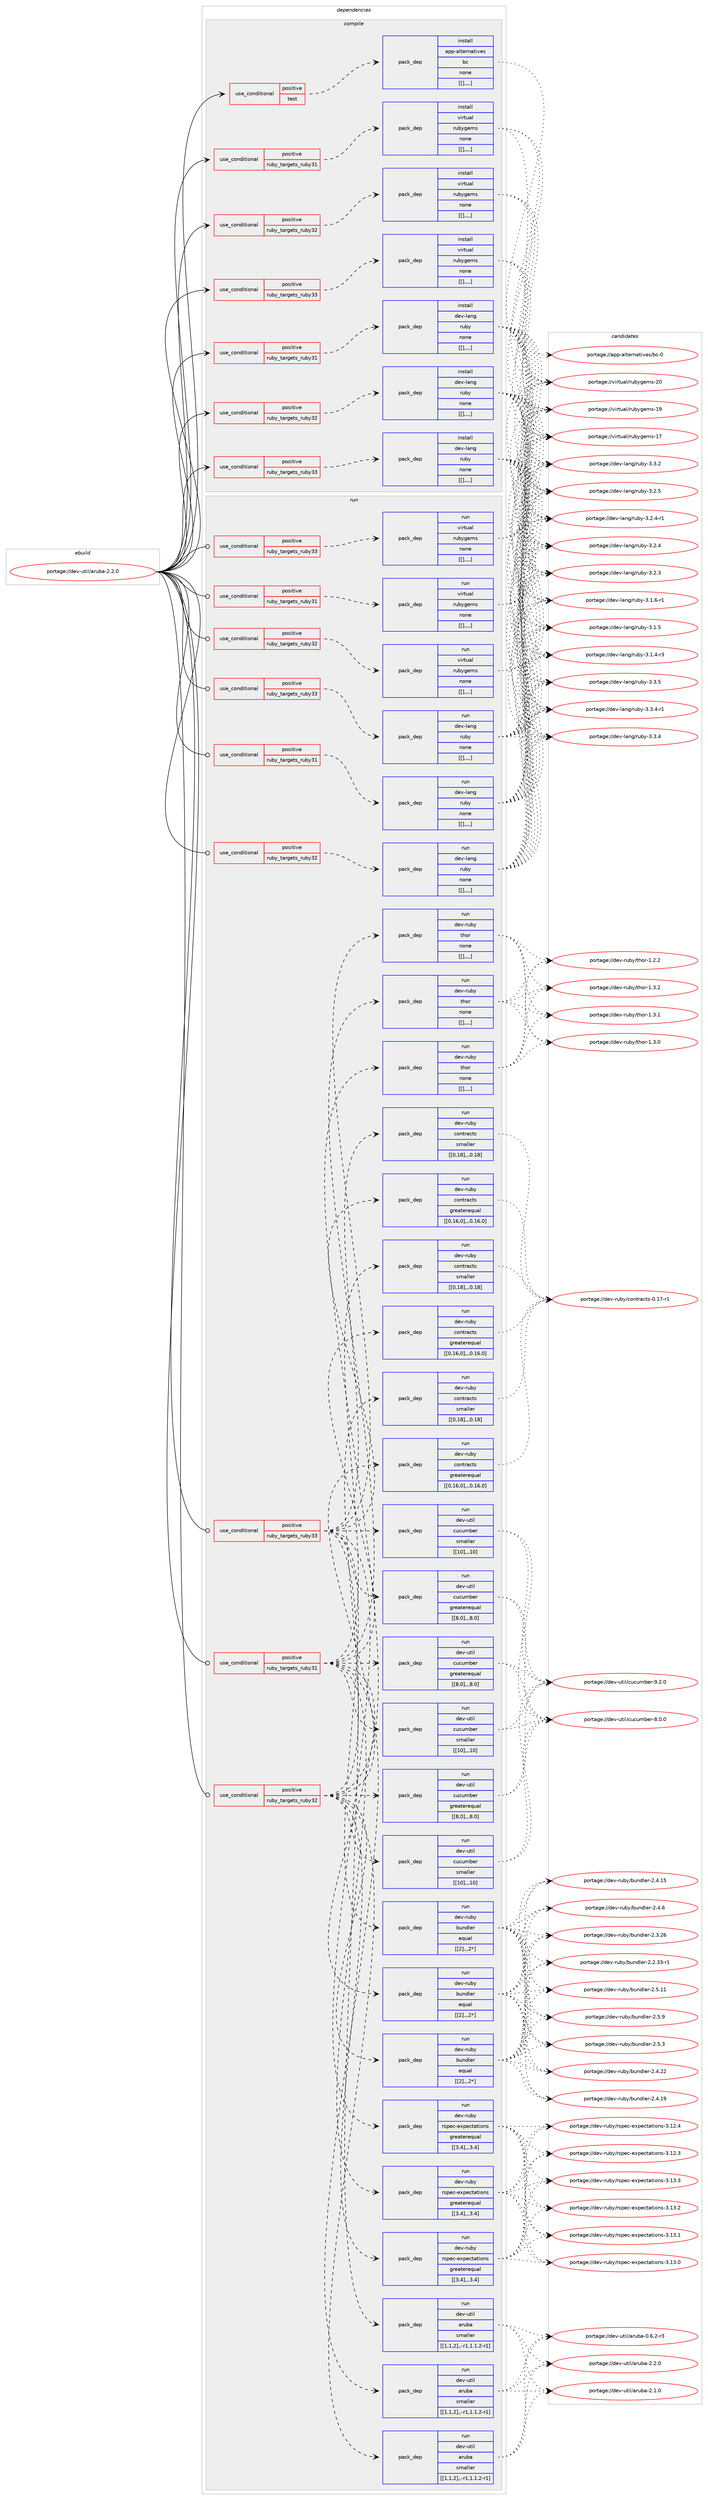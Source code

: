 digraph prolog {

# *************
# Graph options
# *************

newrank=true;
concentrate=true;
compound=true;
graph [rankdir=LR,fontname=Helvetica,fontsize=10,ranksep=1.5];#, ranksep=2.5, nodesep=0.2];
edge  [arrowhead=vee];
node  [fontname=Helvetica,fontsize=10];

# **********
# The ebuild
# **********

subgraph cluster_leftcol {
color=gray;
label=<<i>ebuild</i>>;
id [label="portage://dev-util/aruba-2.2.0", color=red, width=4, href="../dev-util/aruba-2.2.0.svg"];
}

# ****************
# The dependencies
# ****************

subgraph cluster_midcol {
color=gray;
label=<<i>dependencies</i>>;
subgraph cluster_compile {
fillcolor="#eeeeee";
style=filled;
label=<<i>compile</i>>;
subgraph cond60931 {
dependency214141 [label=<<TABLE BORDER="0" CELLBORDER="1" CELLSPACING="0" CELLPADDING="4"><TR><TD ROWSPAN="3" CELLPADDING="10">use_conditional</TD></TR><TR><TD>positive</TD></TR><TR><TD>ruby_targets_ruby31</TD></TR></TABLE>>, shape=none, color=red];
subgraph pack151823 {
dependency214142 [label=<<TABLE BORDER="0" CELLBORDER="1" CELLSPACING="0" CELLPADDING="4" WIDTH="220"><TR><TD ROWSPAN="6" CELLPADDING="30">pack_dep</TD></TR><TR><TD WIDTH="110">install</TD></TR><TR><TD>dev-lang</TD></TR><TR><TD>ruby</TD></TR><TR><TD>none</TD></TR><TR><TD>[[],,,,]</TD></TR></TABLE>>, shape=none, color=blue];
}
dependency214141:e -> dependency214142:w [weight=20,style="dashed",arrowhead="vee"];
}
id:e -> dependency214141:w [weight=20,style="solid",arrowhead="vee"];
subgraph cond60932 {
dependency214143 [label=<<TABLE BORDER="0" CELLBORDER="1" CELLSPACING="0" CELLPADDING="4"><TR><TD ROWSPAN="3" CELLPADDING="10">use_conditional</TD></TR><TR><TD>positive</TD></TR><TR><TD>ruby_targets_ruby31</TD></TR></TABLE>>, shape=none, color=red];
subgraph pack151824 {
dependency214144 [label=<<TABLE BORDER="0" CELLBORDER="1" CELLSPACING="0" CELLPADDING="4" WIDTH="220"><TR><TD ROWSPAN="6" CELLPADDING="30">pack_dep</TD></TR><TR><TD WIDTH="110">install</TD></TR><TR><TD>virtual</TD></TR><TR><TD>rubygems</TD></TR><TR><TD>none</TD></TR><TR><TD>[[],,,,]</TD></TR></TABLE>>, shape=none, color=blue];
}
dependency214143:e -> dependency214144:w [weight=20,style="dashed",arrowhead="vee"];
}
id:e -> dependency214143:w [weight=20,style="solid",arrowhead="vee"];
subgraph cond60933 {
dependency214145 [label=<<TABLE BORDER="0" CELLBORDER="1" CELLSPACING="0" CELLPADDING="4"><TR><TD ROWSPAN="3" CELLPADDING="10">use_conditional</TD></TR><TR><TD>positive</TD></TR><TR><TD>ruby_targets_ruby32</TD></TR></TABLE>>, shape=none, color=red];
subgraph pack151825 {
dependency214146 [label=<<TABLE BORDER="0" CELLBORDER="1" CELLSPACING="0" CELLPADDING="4" WIDTH="220"><TR><TD ROWSPAN="6" CELLPADDING="30">pack_dep</TD></TR><TR><TD WIDTH="110">install</TD></TR><TR><TD>dev-lang</TD></TR><TR><TD>ruby</TD></TR><TR><TD>none</TD></TR><TR><TD>[[],,,,]</TD></TR></TABLE>>, shape=none, color=blue];
}
dependency214145:e -> dependency214146:w [weight=20,style="dashed",arrowhead="vee"];
}
id:e -> dependency214145:w [weight=20,style="solid",arrowhead="vee"];
subgraph cond60934 {
dependency214147 [label=<<TABLE BORDER="0" CELLBORDER="1" CELLSPACING="0" CELLPADDING="4"><TR><TD ROWSPAN="3" CELLPADDING="10">use_conditional</TD></TR><TR><TD>positive</TD></TR><TR><TD>ruby_targets_ruby32</TD></TR></TABLE>>, shape=none, color=red];
subgraph pack151826 {
dependency214148 [label=<<TABLE BORDER="0" CELLBORDER="1" CELLSPACING="0" CELLPADDING="4" WIDTH="220"><TR><TD ROWSPAN="6" CELLPADDING="30">pack_dep</TD></TR><TR><TD WIDTH="110">install</TD></TR><TR><TD>virtual</TD></TR><TR><TD>rubygems</TD></TR><TR><TD>none</TD></TR><TR><TD>[[],,,,]</TD></TR></TABLE>>, shape=none, color=blue];
}
dependency214147:e -> dependency214148:w [weight=20,style="dashed",arrowhead="vee"];
}
id:e -> dependency214147:w [weight=20,style="solid",arrowhead="vee"];
subgraph cond60935 {
dependency214149 [label=<<TABLE BORDER="0" CELLBORDER="1" CELLSPACING="0" CELLPADDING="4"><TR><TD ROWSPAN="3" CELLPADDING="10">use_conditional</TD></TR><TR><TD>positive</TD></TR><TR><TD>ruby_targets_ruby33</TD></TR></TABLE>>, shape=none, color=red];
subgraph pack151827 {
dependency214150 [label=<<TABLE BORDER="0" CELLBORDER="1" CELLSPACING="0" CELLPADDING="4" WIDTH="220"><TR><TD ROWSPAN="6" CELLPADDING="30">pack_dep</TD></TR><TR><TD WIDTH="110">install</TD></TR><TR><TD>dev-lang</TD></TR><TR><TD>ruby</TD></TR><TR><TD>none</TD></TR><TR><TD>[[],,,,]</TD></TR></TABLE>>, shape=none, color=blue];
}
dependency214149:e -> dependency214150:w [weight=20,style="dashed",arrowhead="vee"];
}
id:e -> dependency214149:w [weight=20,style="solid",arrowhead="vee"];
subgraph cond60936 {
dependency214151 [label=<<TABLE BORDER="0" CELLBORDER="1" CELLSPACING="0" CELLPADDING="4"><TR><TD ROWSPAN="3" CELLPADDING="10">use_conditional</TD></TR><TR><TD>positive</TD></TR><TR><TD>ruby_targets_ruby33</TD></TR></TABLE>>, shape=none, color=red];
subgraph pack151828 {
dependency214152 [label=<<TABLE BORDER="0" CELLBORDER="1" CELLSPACING="0" CELLPADDING="4" WIDTH="220"><TR><TD ROWSPAN="6" CELLPADDING="30">pack_dep</TD></TR><TR><TD WIDTH="110">install</TD></TR><TR><TD>virtual</TD></TR><TR><TD>rubygems</TD></TR><TR><TD>none</TD></TR><TR><TD>[[],,,,]</TD></TR></TABLE>>, shape=none, color=blue];
}
dependency214151:e -> dependency214152:w [weight=20,style="dashed",arrowhead="vee"];
}
id:e -> dependency214151:w [weight=20,style="solid",arrowhead="vee"];
subgraph cond60937 {
dependency214153 [label=<<TABLE BORDER="0" CELLBORDER="1" CELLSPACING="0" CELLPADDING="4"><TR><TD ROWSPAN="3" CELLPADDING="10">use_conditional</TD></TR><TR><TD>positive</TD></TR><TR><TD>test</TD></TR></TABLE>>, shape=none, color=red];
subgraph pack151829 {
dependency214154 [label=<<TABLE BORDER="0" CELLBORDER="1" CELLSPACING="0" CELLPADDING="4" WIDTH="220"><TR><TD ROWSPAN="6" CELLPADDING="30">pack_dep</TD></TR><TR><TD WIDTH="110">install</TD></TR><TR><TD>app-alternatives</TD></TR><TR><TD>bc</TD></TR><TR><TD>none</TD></TR><TR><TD>[[],,,,]</TD></TR></TABLE>>, shape=none, color=blue];
}
dependency214153:e -> dependency214154:w [weight=20,style="dashed",arrowhead="vee"];
}
id:e -> dependency214153:w [weight=20,style="solid",arrowhead="vee"];
}
subgraph cluster_compileandrun {
fillcolor="#eeeeee";
style=filled;
label=<<i>compile and run</i>>;
}
subgraph cluster_run {
fillcolor="#eeeeee";
style=filled;
label=<<i>run</i>>;
subgraph cond60938 {
dependency214155 [label=<<TABLE BORDER="0" CELLBORDER="1" CELLSPACING="0" CELLPADDING="4"><TR><TD ROWSPAN="3" CELLPADDING="10">use_conditional</TD></TR><TR><TD>positive</TD></TR><TR><TD>ruby_targets_ruby31</TD></TR></TABLE>>, shape=none, color=red];
subgraph pack151830 {
dependency214156 [label=<<TABLE BORDER="0" CELLBORDER="1" CELLSPACING="0" CELLPADDING="4" WIDTH="220"><TR><TD ROWSPAN="6" CELLPADDING="30">pack_dep</TD></TR><TR><TD WIDTH="110">run</TD></TR><TR><TD>dev-lang</TD></TR><TR><TD>ruby</TD></TR><TR><TD>none</TD></TR><TR><TD>[[],,,,]</TD></TR></TABLE>>, shape=none, color=blue];
}
dependency214155:e -> dependency214156:w [weight=20,style="dashed",arrowhead="vee"];
}
id:e -> dependency214155:w [weight=20,style="solid",arrowhead="odot"];
subgraph cond60939 {
dependency214157 [label=<<TABLE BORDER="0" CELLBORDER="1" CELLSPACING="0" CELLPADDING="4"><TR><TD ROWSPAN="3" CELLPADDING="10">use_conditional</TD></TR><TR><TD>positive</TD></TR><TR><TD>ruby_targets_ruby31</TD></TR></TABLE>>, shape=none, color=red];
subgraph pack151831 {
dependency214158 [label=<<TABLE BORDER="0" CELLBORDER="1" CELLSPACING="0" CELLPADDING="4" WIDTH="220"><TR><TD ROWSPAN="6" CELLPADDING="30">pack_dep</TD></TR><TR><TD WIDTH="110">run</TD></TR><TR><TD>dev-ruby</TD></TR><TR><TD>bundler</TD></TR><TR><TD>equal</TD></TR><TR><TD>[[2],,,2*]</TD></TR></TABLE>>, shape=none, color=blue];
}
dependency214157:e -> dependency214158:w [weight=20,style="dashed",arrowhead="vee"];
subgraph pack151832 {
dependency214159 [label=<<TABLE BORDER="0" CELLBORDER="1" CELLSPACING="0" CELLPADDING="4" WIDTH="220"><TR><TD ROWSPAN="6" CELLPADDING="30">pack_dep</TD></TR><TR><TD WIDTH="110">run</TD></TR><TR><TD>dev-ruby</TD></TR><TR><TD>contracts</TD></TR><TR><TD>greaterequal</TD></TR><TR><TD>[[0,16,0],,,0.16.0]</TD></TR></TABLE>>, shape=none, color=blue];
}
dependency214157:e -> dependency214159:w [weight=20,style="dashed",arrowhead="vee"];
subgraph pack151833 {
dependency214160 [label=<<TABLE BORDER="0" CELLBORDER="1" CELLSPACING="0" CELLPADDING="4" WIDTH="220"><TR><TD ROWSPAN="6" CELLPADDING="30">pack_dep</TD></TR><TR><TD WIDTH="110">run</TD></TR><TR><TD>dev-ruby</TD></TR><TR><TD>contracts</TD></TR><TR><TD>smaller</TD></TR><TR><TD>[[0,18],,,0.18]</TD></TR></TABLE>>, shape=none, color=blue];
}
dependency214157:e -> dependency214160:w [weight=20,style="dashed",arrowhead="vee"];
subgraph pack151834 {
dependency214161 [label=<<TABLE BORDER="0" CELLBORDER="1" CELLSPACING="0" CELLPADDING="4" WIDTH="220"><TR><TD ROWSPAN="6" CELLPADDING="30">pack_dep</TD></TR><TR><TD WIDTH="110">run</TD></TR><TR><TD>dev-util</TD></TR><TR><TD>cucumber</TD></TR><TR><TD>greaterequal</TD></TR><TR><TD>[[8,0],,,8.0]</TD></TR></TABLE>>, shape=none, color=blue];
}
dependency214157:e -> dependency214161:w [weight=20,style="dashed",arrowhead="vee"];
subgraph pack151835 {
dependency214162 [label=<<TABLE BORDER="0" CELLBORDER="1" CELLSPACING="0" CELLPADDING="4" WIDTH="220"><TR><TD ROWSPAN="6" CELLPADDING="30">pack_dep</TD></TR><TR><TD WIDTH="110">run</TD></TR><TR><TD>dev-util</TD></TR><TR><TD>cucumber</TD></TR><TR><TD>smaller</TD></TR><TR><TD>[[10],,,10]</TD></TR></TABLE>>, shape=none, color=blue];
}
dependency214157:e -> dependency214162:w [weight=20,style="dashed",arrowhead="vee"];
subgraph pack151836 {
dependency214163 [label=<<TABLE BORDER="0" CELLBORDER="1" CELLSPACING="0" CELLPADDING="4" WIDTH="220"><TR><TD ROWSPAN="6" CELLPADDING="30">pack_dep</TD></TR><TR><TD WIDTH="110">run</TD></TR><TR><TD>dev-ruby</TD></TR><TR><TD>rspec-expectations</TD></TR><TR><TD>greaterequal</TD></TR><TR><TD>[[3,4],,,3.4]</TD></TR></TABLE>>, shape=none, color=blue];
}
dependency214157:e -> dependency214163:w [weight=20,style="dashed",arrowhead="vee"];
subgraph pack151837 {
dependency214164 [label=<<TABLE BORDER="0" CELLBORDER="1" CELLSPACING="0" CELLPADDING="4" WIDTH="220"><TR><TD ROWSPAN="6" CELLPADDING="30">pack_dep</TD></TR><TR><TD WIDTH="110">run</TD></TR><TR><TD>dev-ruby</TD></TR><TR><TD>thor</TD></TR><TR><TD>none</TD></TR><TR><TD>[[],,,,]</TD></TR></TABLE>>, shape=none, color=blue];
}
dependency214157:e -> dependency214164:w [weight=20,style="dashed",arrowhead="vee"];
subgraph pack151838 {
dependency214165 [label=<<TABLE BORDER="0" CELLBORDER="1" CELLSPACING="0" CELLPADDING="4" WIDTH="220"><TR><TD ROWSPAN="6" CELLPADDING="30">pack_dep</TD></TR><TR><TD WIDTH="110">run</TD></TR><TR><TD>dev-util</TD></TR><TR><TD>aruba</TD></TR><TR><TD>smaller</TD></TR><TR><TD>[[1,1,2],,-r1,1.1.2-r1]</TD></TR></TABLE>>, shape=none, color=blue];
}
dependency214157:e -> dependency214165:w [weight=20,style="dashed",arrowhead="vee"];
}
id:e -> dependency214157:w [weight=20,style="solid",arrowhead="odot"];
subgraph cond60940 {
dependency214166 [label=<<TABLE BORDER="0" CELLBORDER="1" CELLSPACING="0" CELLPADDING="4"><TR><TD ROWSPAN="3" CELLPADDING="10">use_conditional</TD></TR><TR><TD>positive</TD></TR><TR><TD>ruby_targets_ruby31</TD></TR></TABLE>>, shape=none, color=red];
subgraph pack151839 {
dependency214167 [label=<<TABLE BORDER="0" CELLBORDER="1" CELLSPACING="0" CELLPADDING="4" WIDTH="220"><TR><TD ROWSPAN="6" CELLPADDING="30">pack_dep</TD></TR><TR><TD WIDTH="110">run</TD></TR><TR><TD>virtual</TD></TR><TR><TD>rubygems</TD></TR><TR><TD>none</TD></TR><TR><TD>[[],,,,]</TD></TR></TABLE>>, shape=none, color=blue];
}
dependency214166:e -> dependency214167:w [weight=20,style="dashed",arrowhead="vee"];
}
id:e -> dependency214166:w [weight=20,style="solid",arrowhead="odot"];
subgraph cond60941 {
dependency214168 [label=<<TABLE BORDER="0" CELLBORDER="1" CELLSPACING="0" CELLPADDING="4"><TR><TD ROWSPAN="3" CELLPADDING="10">use_conditional</TD></TR><TR><TD>positive</TD></TR><TR><TD>ruby_targets_ruby32</TD></TR></TABLE>>, shape=none, color=red];
subgraph pack151840 {
dependency214169 [label=<<TABLE BORDER="0" CELLBORDER="1" CELLSPACING="0" CELLPADDING="4" WIDTH="220"><TR><TD ROWSPAN="6" CELLPADDING="30">pack_dep</TD></TR><TR><TD WIDTH="110">run</TD></TR><TR><TD>dev-lang</TD></TR><TR><TD>ruby</TD></TR><TR><TD>none</TD></TR><TR><TD>[[],,,,]</TD></TR></TABLE>>, shape=none, color=blue];
}
dependency214168:e -> dependency214169:w [weight=20,style="dashed",arrowhead="vee"];
}
id:e -> dependency214168:w [weight=20,style="solid",arrowhead="odot"];
subgraph cond60942 {
dependency214170 [label=<<TABLE BORDER="0" CELLBORDER="1" CELLSPACING="0" CELLPADDING="4"><TR><TD ROWSPAN="3" CELLPADDING="10">use_conditional</TD></TR><TR><TD>positive</TD></TR><TR><TD>ruby_targets_ruby32</TD></TR></TABLE>>, shape=none, color=red];
subgraph pack151841 {
dependency214171 [label=<<TABLE BORDER="0" CELLBORDER="1" CELLSPACING="0" CELLPADDING="4" WIDTH="220"><TR><TD ROWSPAN="6" CELLPADDING="30">pack_dep</TD></TR><TR><TD WIDTH="110">run</TD></TR><TR><TD>dev-ruby</TD></TR><TR><TD>bundler</TD></TR><TR><TD>equal</TD></TR><TR><TD>[[2],,,2*]</TD></TR></TABLE>>, shape=none, color=blue];
}
dependency214170:e -> dependency214171:w [weight=20,style="dashed",arrowhead="vee"];
subgraph pack151842 {
dependency214172 [label=<<TABLE BORDER="0" CELLBORDER="1" CELLSPACING="0" CELLPADDING="4" WIDTH="220"><TR><TD ROWSPAN="6" CELLPADDING="30">pack_dep</TD></TR><TR><TD WIDTH="110">run</TD></TR><TR><TD>dev-ruby</TD></TR><TR><TD>contracts</TD></TR><TR><TD>greaterequal</TD></TR><TR><TD>[[0,16,0],,,0.16.0]</TD></TR></TABLE>>, shape=none, color=blue];
}
dependency214170:e -> dependency214172:w [weight=20,style="dashed",arrowhead="vee"];
subgraph pack151843 {
dependency214173 [label=<<TABLE BORDER="0" CELLBORDER="1" CELLSPACING="0" CELLPADDING="4" WIDTH="220"><TR><TD ROWSPAN="6" CELLPADDING="30">pack_dep</TD></TR><TR><TD WIDTH="110">run</TD></TR><TR><TD>dev-ruby</TD></TR><TR><TD>contracts</TD></TR><TR><TD>smaller</TD></TR><TR><TD>[[0,18],,,0.18]</TD></TR></TABLE>>, shape=none, color=blue];
}
dependency214170:e -> dependency214173:w [weight=20,style="dashed",arrowhead="vee"];
subgraph pack151844 {
dependency214174 [label=<<TABLE BORDER="0" CELLBORDER="1" CELLSPACING="0" CELLPADDING="4" WIDTH="220"><TR><TD ROWSPAN="6" CELLPADDING="30">pack_dep</TD></TR><TR><TD WIDTH="110">run</TD></TR><TR><TD>dev-util</TD></TR><TR><TD>cucumber</TD></TR><TR><TD>greaterequal</TD></TR><TR><TD>[[8,0],,,8.0]</TD></TR></TABLE>>, shape=none, color=blue];
}
dependency214170:e -> dependency214174:w [weight=20,style="dashed",arrowhead="vee"];
subgraph pack151845 {
dependency214175 [label=<<TABLE BORDER="0" CELLBORDER="1" CELLSPACING="0" CELLPADDING="4" WIDTH="220"><TR><TD ROWSPAN="6" CELLPADDING="30">pack_dep</TD></TR><TR><TD WIDTH="110">run</TD></TR><TR><TD>dev-util</TD></TR><TR><TD>cucumber</TD></TR><TR><TD>smaller</TD></TR><TR><TD>[[10],,,10]</TD></TR></TABLE>>, shape=none, color=blue];
}
dependency214170:e -> dependency214175:w [weight=20,style="dashed",arrowhead="vee"];
subgraph pack151846 {
dependency214176 [label=<<TABLE BORDER="0" CELLBORDER="1" CELLSPACING="0" CELLPADDING="4" WIDTH="220"><TR><TD ROWSPAN="6" CELLPADDING="30">pack_dep</TD></TR><TR><TD WIDTH="110">run</TD></TR><TR><TD>dev-ruby</TD></TR><TR><TD>rspec-expectations</TD></TR><TR><TD>greaterequal</TD></TR><TR><TD>[[3,4],,,3.4]</TD></TR></TABLE>>, shape=none, color=blue];
}
dependency214170:e -> dependency214176:w [weight=20,style="dashed",arrowhead="vee"];
subgraph pack151847 {
dependency214177 [label=<<TABLE BORDER="0" CELLBORDER="1" CELLSPACING="0" CELLPADDING="4" WIDTH="220"><TR><TD ROWSPAN="6" CELLPADDING="30">pack_dep</TD></TR><TR><TD WIDTH="110">run</TD></TR><TR><TD>dev-ruby</TD></TR><TR><TD>thor</TD></TR><TR><TD>none</TD></TR><TR><TD>[[],,,,]</TD></TR></TABLE>>, shape=none, color=blue];
}
dependency214170:e -> dependency214177:w [weight=20,style="dashed",arrowhead="vee"];
subgraph pack151848 {
dependency214178 [label=<<TABLE BORDER="0" CELLBORDER="1" CELLSPACING="0" CELLPADDING="4" WIDTH="220"><TR><TD ROWSPAN="6" CELLPADDING="30">pack_dep</TD></TR><TR><TD WIDTH="110">run</TD></TR><TR><TD>dev-util</TD></TR><TR><TD>aruba</TD></TR><TR><TD>smaller</TD></TR><TR><TD>[[1,1,2],,-r1,1.1.2-r1]</TD></TR></TABLE>>, shape=none, color=blue];
}
dependency214170:e -> dependency214178:w [weight=20,style="dashed",arrowhead="vee"];
}
id:e -> dependency214170:w [weight=20,style="solid",arrowhead="odot"];
subgraph cond60943 {
dependency214179 [label=<<TABLE BORDER="0" CELLBORDER="1" CELLSPACING="0" CELLPADDING="4"><TR><TD ROWSPAN="3" CELLPADDING="10">use_conditional</TD></TR><TR><TD>positive</TD></TR><TR><TD>ruby_targets_ruby32</TD></TR></TABLE>>, shape=none, color=red];
subgraph pack151849 {
dependency214180 [label=<<TABLE BORDER="0" CELLBORDER="1" CELLSPACING="0" CELLPADDING="4" WIDTH="220"><TR><TD ROWSPAN="6" CELLPADDING="30">pack_dep</TD></TR><TR><TD WIDTH="110">run</TD></TR><TR><TD>virtual</TD></TR><TR><TD>rubygems</TD></TR><TR><TD>none</TD></TR><TR><TD>[[],,,,]</TD></TR></TABLE>>, shape=none, color=blue];
}
dependency214179:e -> dependency214180:w [weight=20,style="dashed",arrowhead="vee"];
}
id:e -> dependency214179:w [weight=20,style="solid",arrowhead="odot"];
subgraph cond60944 {
dependency214181 [label=<<TABLE BORDER="0" CELLBORDER="1" CELLSPACING="0" CELLPADDING="4"><TR><TD ROWSPAN="3" CELLPADDING="10">use_conditional</TD></TR><TR><TD>positive</TD></TR><TR><TD>ruby_targets_ruby33</TD></TR></TABLE>>, shape=none, color=red];
subgraph pack151850 {
dependency214182 [label=<<TABLE BORDER="0" CELLBORDER="1" CELLSPACING="0" CELLPADDING="4" WIDTH="220"><TR><TD ROWSPAN="6" CELLPADDING="30">pack_dep</TD></TR><TR><TD WIDTH="110">run</TD></TR><TR><TD>dev-lang</TD></TR><TR><TD>ruby</TD></TR><TR><TD>none</TD></TR><TR><TD>[[],,,,]</TD></TR></TABLE>>, shape=none, color=blue];
}
dependency214181:e -> dependency214182:w [weight=20,style="dashed",arrowhead="vee"];
}
id:e -> dependency214181:w [weight=20,style="solid",arrowhead="odot"];
subgraph cond60945 {
dependency214183 [label=<<TABLE BORDER="0" CELLBORDER="1" CELLSPACING="0" CELLPADDING="4"><TR><TD ROWSPAN="3" CELLPADDING="10">use_conditional</TD></TR><TR><TD>positive</TD></TR><TR><TD>ruby_targets_ruby33</TD></TR></TABLE>>, shape=none, color=red];
subgraph pack151851 {
dependency214184 [label=<<TABLE BORDER="0" CELLBORDER="1" CELLSPACING="0" CELLPADDING="4" WIDTH="220"><TR><TD ROWSPAN="6" CELLPADDING="30">pack_dep</TD></TR><TR><TD WIDTH="110">run</TD></TR><TR><TD>dev-ruby</TD></TR><TR><TD>bundler</TD></TR><TR><TD>equal</TD></TR><TR><TD>[[2],,,2*]</TD></TR></TABLE>>, shape=none, color=blue];
}
dependency214183:e -> dependency214184:w [weight=20,style="dashed",arrowhead="vee"];
subgraph pack151852 {
dependency214185 [label=<<TABLE BORDER="0" CELLBORDER="1" CELLSPACING="0" CELLPADDING="4" WIDTH="220"><TR><TD ROWSPAN="6" CELLPADDING="30">pack_dep</TD></TR><TR><TD WIDTH="110">run</TD></TR><TR><TD>dev-ruby</TD></TR><TR><TD>contracts</TD></TR><TR><TD>greaterequal</TD></TR><TR><TD>[[0,16,0],,,0.16.0]</TD></TR></TABLE>>, shape=none, color=blue];
}
dependency214183:e -> dependency214185:w [weight=20,style="dashed",arrowhead="vee"];
subgraph pack151853 {
dependency214186 [label=<<TABLE BORDER="0" CELLBORDER="1" CELLSPACING="0" CELLPADDING="4" WIDTH="220"><TR><TD ROWSPAN="6" CELLPADDING="30">pack_dep</TD></TR><TR><TD WIDTH="110">run</TD></TR><TR><TD>dev-ruby</TD></TR><TR><TD>contracts</TD></TR><TR><TD>smaller</TD></TR><TR><TD>[[0,18],,,0.18]</TD></TR></TABLE>>, shape=none, color=blue];
}
dependency214183:e -> dependency214186:w [weight=20,style="dashed",arrowhead="vee"];
subgraph pack151854 {
dependency214187 [label=<<TABLE BORDER="0" CELLBORDER="1" CELLSPACING="0" CELLPADDING="4" WIDTH="220"><TR><TD ROWSPAN="6" CELLPADDING="30">pack_dep</TD></TR><TR><TD WIDTH="110">run</TD></TR><TR><TD>dev-util</TD></TR><TR><TD>cucumber</TD></TR><TR><TD>greaterequal</TD></TR><TR><TD>[[8,0],,,8.0]</TD></TR></TABLE>>, shape=none, color=blue];
}
dependency214183:e -> dependency214187:w [weight=20,style="dashed",arrowhead="vee"];
subgraph pack151855 {
dependency214188 [label=<<TABLE BORDER="0" CELLBORDER="1" CELLSPACING="0" CELLPADDING="4" WIDTH="220"><TR><TD ROWSPAN="6" CELLPADDING="30">pack_dep</TD></TR><TR><TD WIDTH="110">run</TD></TR><TR><TD>dev-util</TD></TR><TR><TD>cucumber</TD></TR><TR><TD>smaller</TD></TR><TR><TD>[[10],,,10]</TD></TR></TABLE>>, shape=none, color=blue];
}
dependency214183:e -> dependency214188:w [weight=20,style="dashed",arrowhead="vee"];
subgraph pack151856 {
dependency214189 [label=<<TABLE BORDER="0" CELLBORDER="1" CELLSPACING="0" CELLPADDING="4" WIDTH="220"><TR><TD ROWSPAN="6" CELLPADDING="30">pack_dep</TD></TR><TR><TD WIDTH="110">run</TD></TR><TR><TD>dev-ruby</TD></TR><TR><TD>rspec-expectations</TD></TR><TR><TD>greaterequal</TD></TR><TR><TD>[[3,4],,,3.4]</TD></TR></TABLE>>, shape=none, color=blue];
}
dependency214183:e -> dependency214189:w [weight=20,style="dashed",arrowhead="vee"];
subgraph pack151857 {
dependency214190 [label=<<TABLE BORDER="0" CELLBORDER="1" CELLSPACING="0" CELLPADDING="4" WIDTH="220"><TR><TD ROWSPAN="6" CELLPADDING="30">pack_dep</TD></TR><TR><TD WIDTH="110">run</TD></TR><TR><TD>dev-ruby</TD></TR><TR><TD>thor</TD></TR><TR><TD>none</TD></TR><TR><TD>[[],,,,]</TD></TR></TABLE>>, shape=none, color=blue];
}
dependency214183:e -> dependency214190:w [weight=20,style="dashed",arrowhead="vee"];
subgraph pack151858 {
dependency214191 [label=<<TABLE BORDER="0" CELLBORDER="1" CELLSPACING="0" CELLPADDING="4" WIDTH="220"><TR><TD ROWSPAN="6" CELLPADDING="30">pack_dep</TD></TR><TR><TD WIDTH="110">run</TD></TR><TR><TD>dev-util</TD></TR><TR><TD>aruba</TD></TR><TR><TD>smaller</TD></TR><TR><TD>[[1,1,2],,-r1,1.1.2-r1]</TD></TR></TABLE>>, shape=none, color=blue];
}
dependency214183:e -> dependency214191:w [weight=20,style="dashed",arrowhead="vee"];
}
id:e -> dependency214183:w [weight=20,style="solid",arrowhead="odot"];
subgraph cond60946 {
dependency214192 [label=<<TABLE BORDER="0" CELLBORDER="1" CELLSPACING="0" CELLPADDING="4"><TR><TD ROWSPAN="3" CELLPADDING="10">use_conditional</TD></TR><TR><TD>positive</TD></TR><TR><TD>ruby_targets_ruby33</TD></TR></TABLE>>, shape=none, color=red];
subgraph pack151859 {
dependency214193 [label=<<TABLE BORDER="0" CELLBORDER="1" CELLSPACING="0" CELLPADDING="4" WIDTH="220"><TR><TD ROWSPAN="6" CELLPADDING="30">pack_dep</TD></TR><TR><TD WIDTH="110">run</TD></TR><TR><TD>virtual</TD></TR><TR><TD>rubygems</TD></TR><TR><TD>none</TD></TR><TR><TD>[[],,,,]</TD></TR></TABLE>>, shape=none, color=blue];
}
dependency214192:e -> dependency214193:w [weight=20,style="dashed",arrowhead="vee"];
}
id:e -> dependency214192:w [weight=20,style="solid",arrowhead="odot"];
}
}

# **************
# The candidates
# **************

subgraph cluster_choices {
rank=same;
color=gray;
label=<<i>candidates</i>>;

subgraph choice151823 {
color=black;
nodesep=1;
choice10010111845108971101034711411798121455146514653 [label="portage://dev-lang/ruby-3.3.5", color=red, width=4,href="../dev-lang/ruby-3.3.5.svg"];
choice100101118451089711010347114117981214551465146524511449 [label="portage://dev-lang/ruby-3.3.4-r1", color=red, width=4,href="../dev-lang/ruby-3.3.4-r1.svg"];
choice10010111845108971101034711411798121455146514652 [label="portage://dev-lang/ruby-3.3.4", color=red, width=4,href="../dev-lang/ruby-3.3.4.svg"];
choice10010111845108971101034711411798121455146514650 [label="portage://dev-lang/ruby-3.3.2", color=red, width=4,href="../dev-lang/ruby-3.3.2.svg"];
choice10010111845108971101034711411798121455146504653 [label="portage://dev-lang/ruby-3.2.5", color=red, width=4,href="../dev-lang/ruby-3.2.5.svg"];
choice100101118451089711010347114117981214551465046524511449 [label="portage://dev-lang/ruby-3.2.4-r1", color=red, width=4,href="../dev-lang/ruby-3.2.4-r1.svg"];
choice10010111845108971101034711411798121455146504652 [label="portage://dev-lang/ruby-3.2.4", color=red, width=4,href="../dev-lang/ruby-3.2.4.svg"];
choice10010111845108971101034711411798121455146504651 [label="portage://dev-lang/ruby-3.2.3", color=red, width=4,href="../dev-lang/ruby-3.2.3.svg"];
choice100101118451089711010347114117981214551464946544511449 [label="portage://dev-lang/ruby-3.1.6-r1", color=red, width=4,href="../dev-lang/ruby-3.1.6-r1.svg"];
choice10010111845108971101034711411798121455146494653 [label="portage://dev-lang/ruby-3.1.5", color=red, width=4,href="../dev-lang/ruby-3.1.5.svg"];
choice100101118451089711010347114117981214551464946524511451 [label="portage://dev-lang/ruby-3.1.4-r3", color=red, width=4,href="../dev-lang/ruby-3.1.4-r3.svg"];
dependency214142:e -> choice10010111845108971101034711411798121455146514653:w [style=dotted,weight="100"];
dependency214142:e -> choice100101118451089711010347114117981214551465146524511449:w [style=dotted,weight="100"];
dependency214142:e -> choice10010111845108971101034711411798121455146514652:w [style=dotted,weight="100"];
dependency214142:e -> choice10010111845108971101034711411798121455146514650:w [style=dotted,weight="100"];
dependency214142:e -> choice10010111845108971101034711411798121455146504653:w [style=dotted,weight="100"];
dependency214142:e -> choice100101118451089711010347114117981214551465046524511449:w [style=dotted,weight="100"];
dependency214142:e -> choice10010111845108971101034711411798121455146504652:w [style=dotted,weight="100"];
dependency214142:e -> choice10010111845108971101034711411798121455146504651:w [style=dotted,weight="100"];
dependency214142:e -> choice100101118451089711010347114117981214551464946544511449:w [style=dotted,weight="100"];
dependency214142:e -> choice10010111845108971101034711411798121455146494653:w [style=dotted,weight="100"];
dependency214142:e -> choice100101118451089711010347114117981214551464946524511451:w [style=dotted,weight="100"];
}
subgraph choice151824 {
color=black;
nodesep=1;
choice118105114116117971084711411798121103101109115455048 [label="portage://virtual/rubygems-20", color=red, width=4,href="../virtual/rubygems-20.svg"];
choice118105114116117971084711411798121103101109115454957 [label="portage://virtual/rubygems-19", color=red, width=4,href="../virtual/rubygems-19.svg"];
choice118105114116117971084711411798121103101109115454955 [label="portage://virtual/rubygems-17", color=red, width=4,href="../virtual/rubygems-17.svg"];
dependency214144:e -> choice118105114116117971084711411798121103101109115455048:w [style=dotted,weight="100"];
dependency214144:e -> choice118105114116117971084711411798121103101109115454957:w [style=dotted,weight="100"];
dependency214144:e -> choice118105114116117971084711411798121103101109115454955:w [style=dotted,weight="100"];
}
subgraph choice151825 {
color=black;
nodesep=1;
choice10010111845108971101034711411798121455146514653 [label="portage://dev-lang/ruby-3.3.5", color=red, width=4,href="../dev-lang/ruby-3.3.5.svg"];
choice100101118451089711010347114117981214551465146524511449 [label="portage://dev-lang/ruby-3.3.4-r1", color=red, width=4,href="../dev-lang/ruby-3.3.4-r1.svg"];
choice10010111845108971101034711411798121455146514652 [label="portage://dev-lang/ruby-3.3.4", color=red, width=4,href="../dev-lang/ruby-3.3.4.svg"];
choice10010111845108971101034711411798121455146514650 [label="portage://dev-lang/ruby-3.3.2", color=red, width=4,href="../dev-lang/ruby-3.3.2.svg"];
choice10010111845108971101034711411798121455146504653 [label="portage://dev-lang/ruby-3.2.5", color=red, width=4,href="../dev-lang/ruby-3.2.5.svg"];
choice100101118451089711010347114117981214551465046524511449 [label="portage://dev-lang/ruby-3.2.4-r1", color=red, width=4,href="../dev-lang/ruby-3.2.4-r1.svg"];
choice10010111845108971101034711411798121455146504652 [label="portage://dev-lang/ruby-3.2.4", color=red, width=4,href="../dev-lang/ruby-3.2.4.svg"];
choice10010111845108971101034711411798121455146504651 [label="portage://dev-lang/ruby-3.2.3", color=red, width=4,href="../dev-lang/ruby-3.2.3.svg"];
choice100101118451089711010347114117981214551464946544511449 [label="portage://dev-lang/ruby-3.1.6-r1", color=red, width=4,href="../dev-lang/ruby-3.1.6-r1.svg"];
choice10010111845108971101034711411798121455146494653 [label="portage://dev-lang/ruby-3.1.5", color=red, width=4,href="../dev-lang/ruby-3.1.5.svg"];
choice100101118451089711010347114117981214551464946524511451 [label="portage://dev-lang/ruby-3.1.4-r3", color=red, width=4,href="../dev-lang/ruby-3.1.4-r3.svg"];
dependency214146:e -> choice10010111845108971101034711411798121455146514653:w [style=dotted,weight="100"];
dependency214146:e -> choice100101118451089711010347114117981214551465146524511449:w [style=dotted,weight="100"];
dependency214146:e -> choice10010111845108971101034711411798121455146514652:w [style=dotted,weight="100"];
dependency214146:e -> choice10010111845108971101034711411798121455146514650:w [style=dotted,weight="100"];
dependency214146:e -> choice10010111845108971101034711411798121455146504653:w [style=dotted,weight="100"];
dependency214146:e -> choice100101118451089711010347114117981214551465046524511449:w [style=dotted,weight="100"];
dependency214146:e -> choice10010111845108971101034711411798121455146504652:w [style=dotted,weight="100"];
dependency214146:e -> choice10010111845108971101034711411798121455146504651:w [style=dotted,weight="100"];
dependency214146:e -> choice100101118451089711010347114117981214551464946544511449:w [style=dotted,weight="100"];
dependency214146:e -> choice10010111845108971101034711411798121455146494653:w [style=dotted,weight="100"];
dependency214146:e -> choice100101118451089711010347114117981214551464946524511451:w [style=dotted,weight="100"];
}
subgraph choice151826 {
color=black;
nodesep=1;
choice118105114116117971084711411798121103101109115455048 [label="portage://virtual/rubygems-20", color=red, width=4,href="../virtual/rubygems-20.svg"];
choice118105114116117971084711411798121103101109115454957 [label="portage://virtual/rubygems-19", color=red, width=4,href="../virtual/rubygems-19.svg"];
choice118105114116117971084711411798121103101109115454955 [label="portage://virtual/rubygems-17", color=red, width=4,href="../virtual/rubygems-17.svg"];
dependency214148:e -> choice118105114116117971084711411798121103101109115455048:w [style=dotted,weight="100"];
dependency214148:e -> choice118105114116117971084711411798121103101109115454957:w [style=dotted,weight="100"];
dependency214148:e -> choice118105114116117971084711411798121103101109115454955:w [style=dotted,weight="100"];
}
subgraph choice151827 {
color=black;
nodesep=1;
choice10010111845108971101034711411798121455146514653 [label="portage://dev-lang/ruby-3.3.5", color=red, width=4,href="../dev-lang/ruby-3.3.5.svg"];
choice100101118451089711010347114117981214551465146524511449 [label="portage://dev-lang/ruby-3.3.4-r1", color=red, width=4,href="../dev-lang/ruby-3.3.4-r1.svg"];
choice10010111845108971101034711411798121455146514652 [label="portage://dev-lang/ruby-3.3.4", color=red, width=4,href="../dev-lang/ruby-3.3.4.svg"];
choice10010111845108971101034711411798121455146514650 [label="portage://dev-lang/ruby-3.3.2", color=red, width=4,href="../dev-lang/ruby-3.3.2.svg"];
choice10010111845108971101034711411798121455146504653 [label="portage://dev-lang/ruby-3.2.5", color=red, width=4,href="../dev-lang/ruby-3.2.5.svg"];
choice100101118451089711010347114117981214551465046524511449 [label="portage://dev-lang/ruby-3.2.4-r1", color=red, width=4,href="../dev-lang/ruby-3.2.4-r1.svg"];
choice10010111845108971101034711411798121455146504652 [label="portage://dev-lang/ruby-3.2.4", color=red, width=4,href="../dev-lang/ruby-3.2.4.svg"];
choice10010111845108971101034711411798121455146504651 [label="portage://dev-lang/ruby-3.2.3", color=red, width=4,href="../dev-lang/ruby-3.2.3.svg"];
choice100101118451089711010347114117981214551464946544511449 [label="portage://dev-lang/ruby-3.1.6-r1", color=red, width=4,href="../dev-lang/ruby-3.1.6-r1.svg"];
choice10010111845108971101034711411798121455146494653 [label="portage://dev-lang/ruby-3.1.5", color=red, width=4,href="../dev-lang/ruby-3.1.5.svg"];
choice100101118451089711010347114117981214551464946524511451 [label="portage://dev-lang/ruby-3.1.4-r3", color=red, width=4,href="../dev-lang/ruby-3.1.4-r3.svg"];
dependency214150:e -> choice10010111845108971101034711411798121455146514653:w [style=dotted,weight="100"];
dependency214150:e -> choice100101118451089711010347114117981214551465146524511449:w [style=dotted,weight="100"];
dependency214150:e -> choice10010111845108971101034711411798121455146514652:w [style=dotted,weight="100"];
dependency214150:e -> choice10010111845108971101034711411798121455146514650:w [style=dotted,weight="100"];
dependency214150:e -> choice10010111845108971101034711411798121455146504653:w [style=dotted,weight="100"];
dependency214150:e -> choice100101118451089711010347114117981214551465046524511449:w [style=dotted,weight="100"];
dependency214150:e -> choice10010111845108971101034711411798121455146504652:w [style=dotted,weight="100"];
dependency214150:e -> choice10010111845108971101034711411798121455146504651:w [style=dotted,weight="100"];
dependency214150:e -> choice100101118451089711010347114117981214551464946544511449:w [style=dotted,weight="100"];
dependency214150:e -> choice10010111845108971101034711411798121455146494653:w [style=dotted,weight="100"];
dependency214150:e -> choice100101118451089711010347114117981214551464946524511451:w [style=dotted,weight="100"];
}
subgraph choice151828 {
color=black;
nodesep=1;
choice118105114116117971084711411798121103101109115455048 [label="portage://virtual/rubygems-20", color=red, width=4,href="../virtual/rubygems-20.svg"];
choice118105114116117971084711411798121103101109115454957 [label="portage://virtual/rubygems-19", color=red, width=4,href="../virtual/rubygems-19.svg"];
choice118105114116117971084711411798121103101109115454955 [label="portage://virtual/rubygems-17", color=red, width=4,href="../virtual/rubygems-17.svg"];
dependency214152:e -> choice118105114116117971084711411798121103101109115455048:w [style=dotted,weight="100"];
dependency214152:e -> choice118105114116117971084711411798121103101109115454957:w [style=dotted,weight="100"];
dependency214152:e -> choice118105114116117971084711411798121103101109115454955:w [style=dotted,weight="100"];
}
subgraph choice151829 {
color=black;
nodesep=1;
choice971121124597108116101114110971161051181011154798994548 [label="portage://app-alternatives/bc-0", color=red, width=4,href="../app-alternatives/bc-0.svg"];
dependency214154:e -> choice971121124597108116101114110971161051181011154798994548:w [style=dotted,weight="100"];
}
subgraph choice151830 {
color=black;
nodesep=1;
choice10010111845108971101034711411798121455146514653 [label="portage://dev-lang/ruby-3.3.5", color=red, width=4,href="../dev-lang/ruby-3.3.5.svg"];
choice100101118451089711010347114117981214551465146524511449 [label="portage://dev-lang/ruby-3.3.4-r1", color=red, width=4,href="../dev-lang/ruby-3.3.4-r1.svg"];
choice10010111845108971101034711411798121455146514652 [label="portage://dev-lang/ruby-3.3.4", color=red, width=4,href="../dev-lang/ruby-3.3.4.svg"];
choice10010111845108971101034711411798121455146514650 [label="portage://dev-lang/ruby-3.3.2", color=red, width=4,href="../dev-lang/ruby-3.3.2.svg"];
choice10010111845108971101034711411798121455146504653 [label="portage://dev-lang/ruby-3.2.5", color=red, width=4,href="../dev-lang/ruby-3.2.5.svg"];
choice100101118451089711010347114117981214551465046524511449 [label="portage://dev-lang/ruby-3.2.4-r1", color=red, width=4,href="../dev-lang/ruby-3.2.4-r1.svg"];
choice10010111845108971101034711411798121455146504652 [label="portage://dev-lang/ruby-3.2.4", color=red, width=4,href="../dev-lang/ruby-3.2.4.svg"];
choice10010111845108971101034711411798121455146504651 [label="portage://dev-lang/ruby-3.2.3", color=red, width=4,href="../dev-lang/ruby-3.2.3.svg"];
choice100101118451089711010347114117981214551464946544511449 [label="portage://dev-lang/ruby-3.1.6-r1", color=red, width=4,href="../dev-lang/ruby-3.1.6-r1.svg"];
choice10010111845108971101034711411798121455146494653 [label="portage://dev-lang/ruby-3.1.5", color=red, width=4,href="../dev-lang/ruby-3.1.5.svg"];
choice100101118451089711010347114117981214551464946524511451 [label="portage://dev-lang/ruby-3.1.4-r3", color=red, width=4,href="../dev-lang/ruby-3.1.4-r3.svg"];
dependency214156:e -> choice10010111845108971101034711411798121455146514653:w [style=dotted,weight="100"];
dependency214156:e -> choice100101118451089711010347114117981214551465146524511449:w [style=dotted,weight="100"];
dependency214156:e -> choice10010111845108971101034711411798121455146514652:w [style=dotted,weight="100"];
dependency214156:e -> choice10010111845108971101034711411798121455146514650:w [style=dotted,weight="100"];
dependency214156:e -> choice10010111845108971101034711411798121455146504653:w [style=dotted,weight="100"];
dependency214156:e -> choice100101118451089711010347114117981214551465046524511449:w [style=dotted,weight="100"];
dependency214156:e -> choice10010111845108971101034711411798121455146504652:w [style=dotted,weight="100"];
dependency214156:e -> choice10010111845108971101034711411798121455146504651:w [style=dotted,weight="100"];
dependency214156:e -> choice100101118451089711010347114117981214551464946544511449:w [style=dotted,weight="100"];
dependency214156:e -> choice10010111845108971101034711411798121455146494653:w [style=dotted,weight="100"];
dependency214156:e -> choice100101118451089711010347114117981214551464946524511451:w [style=dotted,weight="100"];
}
subgraph choice151831 {
color=black;
nodesep=1;
choice1001011184511411798121479811711010010810111445504653464949 [label="portage://dev-ruby/bundler-2.5.11", color=red, width=4,href="../dev-ruby/bundler-2.5.11.svg"];
choice10010111845114117981214798117110100108101114455046534657 [label="portage://dev-ruby/bundler-2.5.9", color=red, width=4,href="../dev-ruby/bundler-2.5.9.svg"];
choice10010111845114117981214798117110100108101114455046534651 [label="portage://dev-ruby/bundler-2.5.3", color=red, width=4,href="../dev-ruby/bundler-2.5.3.svg"];
choice1001011184511411798121479811711010010810111445504652465050 [label="portage://dev-ruby/bundler-2.4.22", color=red, width=4,href="../dev-ruby/bundler-2.4.22.svg"];
choice1001011184511411798121479811711010010810111445504652464957 [label="portage://dev-ruby/bundler-2.4.19", color=red, width=4,href="../dev-ruby/bundler-2.4.19.svg"];
choice1001011184511411798121479811711010010810111445504652464953 [label="portage://dev-ruby/bundler-2.4.15", color=red, width=4,href="../dev-ruby/bundler-2.4.15.svg"];
choice10010111845114117981214798117110100108101114455046524654 [label="portage://dev-ruby/bundler-2.4.6", color=red, width=4,href="../dev-ruby/bundler-2.4.6.svg"];
choice1001011184511411798121479811711010010810111445504651465054 [label="portage://dev-ruby/bundler-2.3.26", color=red, width=4,href="../dev-ruby/bundler-2.3.26.svg"];
choice10010111845114117981214798117110100108101114455046504651514511449 [label="portage://dev-ruby/bundler-2.2.33-r1", color=red, width=4,href="../dev-ruby/bundler-2.2.33-r1.svg"];
dependency214158:e -> choice1001011184511411798121479811711010010810111445504653464949:w [style=dotted,weight="100"];
dependency214158:e -> choice10010111845114117981214798117110100108101114455046534657:w [style=dotted,weight="100"];
dependency214158:e -> choice10010111845114117981214798117110100108101114455046534651:w [style=dotted,weight="100"];
dependency214158:e -> choice1001011184511411798121479811711010010810111445504652465050:w [style=dotted,weight="100"];
dependency214158:e -> choice1001011184511411798121479811711010010810111445504652464957:w [style=dotted,weight="100"];
dependency214158:e -> choice1001011184511411798121479811711010010810111445504652464953:w [style=dotted,weight="100"];
dependency214158:e -> choice10010111845114117981214798117110100108101114455046524654:w [style=dotted,weight="100"];
dependency214158:e -> choice1001011184511411798121479811711010010810111445504651465054:w [style=dotted,weight="100"];
dependency214158:e -> choice10010111845114117981214798117110100108101114455046504651514511449:w [style=dotted,weight="100"];
}
subgraph choice151832 {
color=black;
nodesep=1;
choice10010111845114117981214799111110116114979911611545484649554511449 [label="portage://dev-ruby/contracts-0.17-r1", color=red, width=4,href="../dev-ruby/contracts-0.17-r1.svg"];
dependency214159:e -> choice10010111845114117981214799111110116114979911611545484649554511449:w [style=dotted,weight="100"];
}
subgraph choice151833 {
color=black;
nodesep=1;
choice10010111845114117981214799111110116114979911611545484649554511449 [label="portage://dev-ruby/contracts-0.17-r1", color=red, width=4,href="../dev-ruby/contracts-0.17-r1.svg"];
dependency214160:e -> choice10010111845114117981214799111110116114979911611545484649554511449:w [style=dotted,weight="100"];
}
subgraph choice151834 {
color=black;
nodesep=1;
choice1001011184511711610510847991179911710998101114455746504648 [label="portage://dev-util/cucumber-9.2.0", color=red, width=4,href="../dev-util/cucumber-9.2.0.svg"];
choice1001011184511711610510847991179911710998101114455646484648 [label="portage://dev-util/cucumber-8.0.0", color=red, width=4,href="../dev-util/cucumber-8.0.0.svg"];
dependency214161:e -> choice1001011184511711610510847991179911710998101114455746504648:w [style=dotted,weight="100"];
dependency214161:e -> choice1001011184511711610510847991179911710998101114455646484648:w [style=dotted,weight="100"];
}
subgraph choice151835 {
color=black;
nodesep=1;
choice1001011184511711610510847991179911710998101114455746504648 [label="portage://dev-util/cucumber-9.2.0", color=red, width=4,href="../dev-util/cucumber-9.2.0.svg"];
choice1001011184511711610510847991179911710998101114455646484648 [label="portage://dev-util/cucumber-8.0.0", color=red, width=4,href="../dev-util/cucumber-8.0.0.svg"];
dependency214162:e -> choice1001011184511711610510847991179911710998101114455746504648:w [style=dotted,weight="100"];
dependency214162:e -> choice1001011184511711610510847991179911710998101114455646484648:w [style=dotted,weight="100"];
}
subgraph choice151836 {
color=black;
nodesep=1;
choice1001011184511411798121471141151121019945101120112101991169711610511111011545514649514651 [label="portage://dev-ruby/rspec-expectations-3.13.3", color=red, width=4,href="../dev-ruby/rspec-expectations-3.13.3.svg"];
choice1001011184511411798121471141151121019945101120112101991169711610511111011545514649514650 [label="portage://dev-ruby/rspec-expectations-3.13.2", color=red, width=4,href="../dev-ruby/rspec-expectations-3.13.2.svg"];
choice1001011184511411798121471141151121019945101120112101991169711610511111011545514649514649 [label="portage://dev-ruby/rspec-expectations-3.13.1", color=red, width=4,href="../dev-ruby/rspec-expectations-3.13.1.svg"];
choice1001011184511411798121471141151121019945101120112101991169711610511111011545514649514648 [label="portage://dev-ruby/rspec-expectations-3.13.0", color=red, width=4,href="../dev-ruby/rspec-expectations-3.13.0.svg"];
choice1001011184511411798121471141151121019945101120112101991169711610511111011545514649504652 [label="portage://dev-ruby/rspec-expectations-3.12.4", color=red, width=4,href="../dev-ruby/rspec-expectations-3.12.4.svg"];
choice1001011184511411798121471141151121019945101120112101991169711610511111011545514649504651 [label="portage://dev-ruby/rspec-expectations-3.12.3", color=red, width=4,href="../dev-ruby/rspec-expectations-3.12.3.svg"];
dependency214163:e -> choice1001011184511411798121471141151121019945101120112101991169711610511111011545514649514651:w [style=dotted,weight="100"];
dependency214163:e -> choice1001011184511411798121471141151121019945101120112101991169711610511111011545514649514650:w [style=dotted,weight="100"];
dependency214163:e -> choice1001011184511411798121471141151121019945101120112101991169711610511111011545514649514649:w [style=dotted,weight="100"];
dependency214163:e -> choice1001011184511411798121471141151121019945101120112101991169711610511111011545514649514648:w [style=dotted,weight="100"];
dependency214163:e -> choice1001011184511411798121471141151121019945101120112101991169711610511111011545514649504652:w [style=dotted,weight="100"];
dependency214163:e -> choice1001011184511411798121471141151121019945101120112101991169711610511111011545514649504651:w [style=dotted,weight="100"];
}
subgraph choice151837 {
color=black;
nodesep=1;
choice100101118451141179812147116104111114454946514650 [label="portage://dev-ruby/thor-1.3.2", color=red, width=4,href="../dev-ruby/thor-1.3.2.svg"];
choice100101118451141179812147116104111114454946514649 [label="portage://dev-ruby/thor-1.3.1", color=red, width=4,href="../dev-ruby/thor-1.3.1.svg"];
choice100101118451141179812147116104111114454946514648 [label="portage://dev-ruby/thor-1.3.0", color=red, width=4,href="../dev-ruby/thor-1.3.0.svg"];
choice100101118451141179812147116104111114454946504650 [label="portage://dev-ruby/thor-1.2.2", color=red, width=4,href="../dev-ruby/thor-1.2.2.svg"];
dependency214164:e -> choice100101118451141179812147116104111114454946514650:w [style=dotted,weight="100"];
dependency214164:e -> choice100101118451141179812147116104111114454946514649:w [style=dotted,weight="100"];
dependency214164:e -> choice100101118451141179812147116104111114454946514648:w [style=dotted,weight="100"];
dependency214164:e -> choice100101118451141179812147116104111114454946504650:w [style=dotted,weight="100"];
}
subgraph choice151838 {
color=black;
nodesep=1;
choice1001011184511711610510847971141179897455046504648 [label="portage://dev-util/aruba-2.2.0", color=red, width=4,href="../dev-util/aruba-2.2.0.svg"];
choice1001011184511711610510847971141179897455046494648 [label="portage://dev-util/aruba-2.1.0", color=red, width=4,href="../dev-util/aruba-2.1.0.svg"];
choice10010111845117116105108479711411798974548465446504511451 [label="portage://dev-util/aruba-0.6.2-r3", color=red, width=4,href="../dev-util/aruba-0.6.2-r3.svg"];
dependency214165:e -> choice1001011184511711610510847971141179897455046504648:w [style=dotted,weight="100"];
dependency214165:e -> choice1001011184511711610510847971141179897455046494648:w [style=dotted,weight="100"];
dependency214165:e -> choice10010111845117116105108479711411798974548465446504511451:w [style=dotted,weight="100"];
}
subgraph choice151839 {
color=black;
nodesep=1;
choice118105114116117971084711411798121103101109115455048 [label="portage://virtual/rubygems-20", color=red, width=4,href="../virtual/rubygems-20.svg"];
choice118105114116117971084711411798121103101109115454957 [label="portage://virtual/rubygems-19", color=red, width=4,href="../virtual/rubygems-19.svg"];
choice118105114116117971084711411798121103101109115454955 [label="portage://virtual/rubygems-17", color=red, width=4,href="../virtual/rubygems-17.svg"];
dependency214167:e -> choice118105114116117971084711411798121103101109115455048:w [style=dotted,weight="100"];
dependency214167:e -> choice118105114116117971084711411798121103101109115454957:w [style=dotted,weight="100"];
dependency214167:e -> choice118105114116117971084711411798121103101109115454955:w [style=dotted,weight="100"];
}
subgraph choice151840 {
color=black;
nodesep=1;
choice10010111845108971101034711411798121455146514653 [label="portage://dev-lang/ruby-3.3.5", color=red, width=4,href="../dev-lang/ruby-3.3.5.svg"];
choice100101118451089711010347114117981214551465146524511449 [label="portage://dev-lang/ruby-3.3.4-r1", color=red, width=4,href="../dev-lang/ruby-3.3.4-r1.svg"];
choice10010111845108971101034711411798121455146514652 [label="portage://dev-lang/ruby-3.3.4", color=red, width=4,href="../dev-lang/ruby-3.3.4.svg"];
choice10010111845108971101034711411798121455146514650 [label="portage://dev-lang/ruby-3.3.2", color=red, width=4,href="../dev-lang/ruby-3.3.2.svg"];
choice10010111845108971101034711411798121455146504653 [label="portage://dev-lang/ruby-3.2.5", color=red, width=4,href="../dev-lang/ruby-3.2.5.svg"];
choice100101118451089711010347114117981214551465046524511449 [label="portage://dev-lang/ruby-3.2.4-r1", color=red, width=4,href="../dev-lang/ruby-3.2.4-r1.svg"];
choice10010111845108971101034711411798121455146504652 [label="portage://dev-lang/ruby-3.2.4", color=red, width=4,href="../dev-lang/ruby-3.2.4.svg"];
choice10010111845108971101034711411798121455146504651 [label="portage://dev-lang/ruby-3.2.3", color=red, width=4,href="../dev-lang/ruby-3.2.3.svg"];
choice100101118451089711010347114117981214551464946544511449 [label="portage://dev-lang/ruby-3.1.6-r1", color=red, width=4,href="../dev-lang/ruby-3.1.6-r1.svg"];
choice10010111845108971101034711411798121455146494653 [label="portage://dev-lang/ruby-3.1.5", color=red, width=4,href="../dev-lang/ruby-3.1.5.svg"];
choice100101118451089711010347114117981214551464946524511451 [label="portage://dev-lang/ruby-3.1.4-r3", color=red, width=4,href="../dev-lang/ruby-3.1.4-r3.svg"];
dependency214169:e -> choice10010111845108971101034711411798121455146514653:w [style=dotted,weight="100"];
dependency214169:e -> choice100101118451089711010347114117981214551465146524511449:w [style=dotted,weight="100"];
dependency214169:e -> choice10010111845108971101034711411798121455146514652:w [style=dotted,weight="100"];
dependency214169:e -> choice10010111845108971101034711411798121455146514650:w [style=dotted,weight="100"];
dependency214169:e -> choice10010111845108971101034711411798121455146504653:w [style=dotted,weight="100"];
dependency214169:e -> choice100101118451089711010347114117981214551465046524511449:w [style=dotted,weight="100"];
dependency214169:e -> choice10010111845108971101034711411798121455146504652:w [style=dotted,weight="100"];
dependency214169:e -> choice10010111845108971101034711411798121455146504651:w [style=dotted,weight="100"];
dependency214169:e -> choice100101118451089711010347114117981214551464946544511449:w [style=dotted,weight="100"];
dependency214169:e -> choice10010111845108971101034711411798121455146494653:w [style=dotted,weight="100"];
dependency214169:e -> choice100101118451089711010347114117981214551464946524511451:w [style=dotted,weight="100"];
}
subgraph choice151841 {
color=black;
nodesep=1;
choice1001011184511411798121479811711010010810111445504653464949 [label="portage://dev-ruby/bundler-2.5.11", color=red, width=4,href="../dev-ruby/bundler-2.5.11.svg"];
choice10010111845114117981214798117110100108101114455046534657 [label="portage://dev-ruby/bundler-2.5.9", color=red, width=4,href="../dev-ruby/bundler-2.5.9.svg"];
choice10010111845114117981214798117110100108101114455046534651 [label="portage://dev-ruby/bundler-2.5.3", color=red, width=4,href="../dev-ruby/bundler-2.5.3.svg"];
choice1001011184511411798121479811711010010810111445504652465050 [label="portage://dev-ruby/bundler-2.4.22", color=red, width=4,href="../dev-ruby/bundler-2.4.22.svg"];
choice1001011184511411798121479811711010010810111445504652464957 [label="portage://dev-ruby/bundler-2.4.19", color=red, width=4,href="../dev-ruby/bundler-2.4.19.svg"];
choice1001011184511411798121479811711010010810111445504652464953 [label="portage://dev-ruby/bundler-2.4.15", color=red, width=4,href="../dev-ruby/bundler-2.4.15.svg"];
choice10010111845114117981214798117110100108101114455046524654 [label="portage://dev-ruby/bundler-2.4.6", color=red, width=4,href="../dev-ruby/bundler-2.4.6.svg"];
choice1001011184511411798121479811711010010810111445504651465054 [label="portage://dev-ruby/bundler-2.3.26", color=red, width=4,href="../dev-ruby/bundler-2.3.26.svg"];
choice10010111845114117981214798117110100108101114455046504651514511449 [label="portage://dev-ruby/bundler-2.2.33-r1", color=red, width=4,href="../dev-ruby/bundler-2.2.33-r1.svg"];
dependency214171:e -> choice1001011184511411798121479811711010010810111445504653464949:w [style=dotted,weight="100"];
dependency214171:e -> choice10010111845114117981214798117110100108101114455046534657:w [style=dotted,weight="100"];
dependency214171:e -> choice10010111845114117981214798117110100108101114455046534651:w [style=dotted,weight="100"];
dependency214171:e -> choice1001011184511411798121479811711010010810111445504652465050:w [style=dotted,weight="100"];
dependency214171:e -> choice1001011184511411798121479811711010010810111445504652464957:w [style=dotted,weight="100"];
dependency214171:e -> choice1001011184511411798121479811711010010810111445504652464953:w [style=dotted,weight="100"];
dependency214171:e -> choice10010111845114117981214798117110100108101114455046524654:w [style=dotted,weight="100"];
dependency214171:e -> choice1001011184511411798121479811711010010810111445504651465054:w [style=dotted,weight="100"];
dependency214171:e -> choice10010111845114117981214798117110100108101114455046504651514511449:w [style=dotted,weight="100"];
}
subgraph choice151842 {
color=black;
nodesep=1;
choice10010111845114117981214799111110116114979911611545484649554511449 [label="portage://dev-ruby/contracts-0.17-r1", color=red, width=4,href="../dev-ruby/contracts-0.17-r1.svg"];
dependency214172:e -> choice10010111845114117981214799111110116114979911611545484649554511449:w [style=dotted,weight="100"];
}
subgraph choice151843 {
color=black;
nodesep=1;
choice10010111845114117981214799111110116114979911611545484649554511449 [label="portage://dev-ruby/contracts-0.17-r1", color=red, width=4,href="../dev-ruby/contracts-0.17-r1.svg"];
dependency214173:e -> choice10010111845114117981214799111110116114979911611545484649554511449:w [style=dotted,weight="100"];
}
subgraph choice151844 {
color=black;
nodesep=1;
choice1001011184511711610510847991179911710998101114455746504648 [label="portage://dev-util/cucumber-9.2.0", color=red, width=4,href="../dev-util/cucumber-9.2.0.svg"];
choice1001011184511711610510847991179911710998101114455646484648 [label="portage://dev-util/cucumber-8.0.0", color=red, width=4,href="../dev-util/cucumber-8.0.0.svg"];
dependency214174:e -> choice1001011184511711610510847991179911710998101114455746504648:w [style=dotted,weight="100"];
dependency214174:e -> choice1001011184511711610510847991179911710998101114455646484648:w [style=dotted,weight="100"];
}
subgraph choice151845 {
color=black;
nodesep=1;
choice1001011184511711610510847991179911710998101114455746504648 [label="portage://dev-util/cucumber-9.2.0", color=red, width=4,href="../dev-util/cucumber-9.2.0.svg"];
choice1001011184511711610510847991179911710998101114455646484648 [label="portage://dev-util/cucumber-8.0.0", color=red, width=4,href="../dev-util/cucumber-8.0.0.svg"];
dependency214175:e -> choice1001011184511711610510847991179911710998101114455746504648:w [style=dotted,weight="100"];
dependency214175:e -> choice1001011184511711610510847991179911710998101114455646484648:w [style=dotted,weight="100"];
}
subgraph choice151846 {
color=black;
nodesep=1;
choice1001011184511411798121471141151121019945101120112101991169711610511111011545514649514651 [label="portage://dev-ruby/rspec-expectations-3.13.3", color=red, width=4,href="../dev-ruby/rspec-expectations-3.13.3.svg"];
choice1001011184511411798121471141151121019945101120112101991169711610511111011545514649514650 [label="portage://dev-ruby/rspec-expectations-3.13.2", color=red, width=4,href="../dev-ruby/rspec-expectations-3.13.2.svg"];
choice1001011184511411798121471141151121019945101120112101991169711610511111011545514649514649 [label="portage://dev-ruby/rspec-expectations-3.13.1", color=red, width=4,href="../dev-ruby/rspec-expectations-3.13.1.svg"];
choice1001011184511411798121471141151121019945101120112101991169711610511111011545514649514648 [label="portage://dev-ruby/rspec-expectations-3.13.0", color=red, width=4,href="../dev-ruby/rspec-expectations-3.13.0.svg"];
choice1001011184511411798121471141151121019945101120112101991169711610511111011545514649504652 [label="portage://dev-ruby/rspec-expectations-3.12.4", color=red, width=4,href="../dev-ruby/rspec-expectations-3.12.4.svg"];
choice1001011184511411798121471141151121019945101120112101991169711610511111011545514649504651 [label="portage://dev-ruby/rspec-expectations-3.12.3", color=red, width=4,href="../dev-ruby/rspec-expectations-3.12.3.svg"];
dependency214176:e -> choice1001011184511411798121471141151121019945101120112101991169711610511111011545514649514651:w [style=dotted,weight="100"];
dependency214176:e -> choice1001011184511411798121471141151121019945101120112101991169711610511111011545514649514650:w [style=dotted,weight="100"];
dependency214176:e -> choice1001011184511411798121471141151121019945101120112101991169711610511111011545514649514649:w [style=dotted,weight="100"];
dependency214176:e -> choice1001011184511411798121471141151121019945101120112101991169711610511111011545514649514648:w [style=dotted,weight="100"];
dependency214176:e -> choice1001011184511411798121471141151121019945101120112101991169711610511111011545514649504652:w [style=dotted,weight="100"];
dependency214176:e -> choice1001011184511411798121471141151121019945101120112101991169711610511111011545514649504651:w [style=dotted,weight="100"];
}
subgraph choice151847 {
color=black;
nodesep=1;
choice100101118451141179812147116104111114454946514650 [label="portage://dev-ruby/thor-1.3.2", color=red, width=4,href="../dev-ruby/thor-1.3.2.svg"];
choice100101118451141179812147116104111114454946514649 [label="portage://dev-ruby/thor-1.3.1", color=red, width=4,href="../dev-ruby/thor-1.3.1.svg"];
choice100101118451141179812147116104111114454946514648 [label="portage://dev-ruby/thor-1.3.0", color=red, width=4,href="../dev-ruby/thor-1.3.0.svg"];
choice100101118451141179812147116104111114454946504650 [label="portage://dev-ruby/thor-1.2.2", color=red, width=4,href="../dev-ruby/thor-1.2.2.svg"];
dependency214177:e -> choice100101118451141179812147116104111114454946514650:w [style=dotted,weight="100"];
dependency214177:e -> choice100101118451141179812147116104111114454946514649:w [style=dotted,weight="100"];
dependency214177:e -> choice100101118451141179812147116104111114454946514648:w [style=dotted,weight="100"];
dependency214177:e -> choice100101118451141179812147116104111114454946504650:w [style=dotted,weight="100"];
}
subgraph choice151848 {
color=black;
nodesep=1;
choice1001011184511711610510847971141179897455046504648 [label="portage://dev-util/aruba-2.2.0", color=red, width=4,href="../dev-util/aruba-2.2.0.svg"];
choice1001011184511711610510847971141179897455046494648 [label="portage://dev-util/aruba-2.1.0", color=red, width=4,href="../dev-util/aruba-2.1.0.svg"];
choice10010111845117116105108479711411798974548465446504511451 [label="portage://dev-util/aruba-0.6.2-r3", color=red, width=4,href="../dev-util/aruba-0.6.2-r3.svg"];
dependency214178:e -> choice1001011184511711610510847971141179897455046504648:w [style=dotted,weight="100"];
dependency214178:e -> choice1001011184511711610510847971141179897455046494648:w [style=dotted,weight="100"];
dependency214178:e -> choice10010111845117116105108479711411798974548465446504511451:w [style=dotted,weight="100"];
}
subgraph choice151849 {
color=black;
nodesep=1;
choice118105114116117971084711411798121103101109115455048 [label="portage://virtual/rubygems-20", color=red, width=4,href="../virtual/rubygems-20.svg"];
choice118105114116117971084711411798121103101109115454957 [label="portage://virtual/rubygems-19", color=red, width=4,href="../virtual/rubygems-19.svg"];
choice118105114116117971084711411798121103101109115454955 [label="portage://virtual/rubygems-17", color=red, width=4,href="../virtual/rubygems-17.svg"];
dependency214180:e -> choice118105114116117971084711411798121103101109115455048:w [style=dotted,weight="100"];
dependency214180:e -> choice118105114116117971084711411798121103101109115454957:w [style=dotted,weight="100"];
dependency214180:e -> choice118105114116117971084711411798121103101109115454955:w [style=dotted,weight="100"];
}
subgraph choice151850 {
color=black;
nodesep=1;
choice10010111845108971101034711411798121455146514653 [label="portage://dev-lang/ruby-3.3.5", color=red, width=4,href="../dev-lang/ruby-3.3.5.svg"];
choice100101118451089711010347114117981214551465146524511449 [label="portage://dev-lang/ruby-3.3.4-r1", color=red, width=4,href="../dev-lang/ruby-3.3.4-r1.svg"];
choice10010111845108971101034711411798121455146514652 [label="portage://dev-lang/ruby-3.3.4", color=red, width=4,href="../dev-lang/ruby-3.3.4.svg"];
choice10010111845108971101034711411798121455146514650 [label="portage://dev-lang/ruby-3.3.2", color=red, width=4,href="../dev-lang/ruby-3.3.2.svg"];
choice10010111845108971101034711411798121455146504653 [label="portage://dev-lang/ruby-3.2.5", color=red, width=4,href="../dev-lang/ruby-3.2.5.svg"];
choice100101118451089711010347114117981214551465046524511449 [label="portage://dev-lang/ruby-3.2.4-r1", color=red, width=4,href="../dev-lang/ruby-3.2.4-r1.svg"];
choice10010111845108971101034711411798121455146504652 [label="portage://dev-lang/ruby-3.2.4", color=red, width=4,href="../dev-lang/ruby-3.2.4.svg"];
choice10010111845108971101034711411798121455146504651 [label="portage://dev-lang/ruby-3.2.3", color=red, width=4,href="../dev-lang/ruby-3.2.3.svg"];
choice100101118451089711010347114117981214551464946544511449 [label="portage://dev-lang/ruby-3.1.6-r1", color=red, width=4,href="../dev-lang/ruby-3.1.6-r1.svg"];
choice10010111845108971101034711411798121455146494653 [label="portage://dev-lang/ruby-3.1.5", color=red, width=4,href="../dev-lang/ruby-3.1.5.svg"];
choice100101118451089711010347114117981214551464946524511451 [label="portage://dev-lang/ruby-3.1.4-r3", color=red, width=4,href="../dev-lang/ruby-3.1.4-r3.svg"];
dependency214182:e -> choice10010111845108971101034711411798121455146514653:w [style=dotted,weight="100"];
dependency214182:e -> choice100101118451089711010347114117981214551465146524511449:w [style=dotted,weight="100"];
dependency214182:e -> choice10010111845108971101034711411798121455146514652:w [style=dotted,weight="100"];
dependency214182:e -> choice10010111845108971101034711411798121455146514650:w [style=dotted,weight="100"];
dependency214182:e -> choice10010111845108971101034711411798121455146504653:w [style=dotted,weight="100"];
dependency214182:e -> choice100101118451089711010347114117981214551465046524511449:w [style=dotted,weight="100"];
dependency214182:e -> choice10010111845108971101034711411798121455146504652:w [style=dotted,weight="100"];
dependency214182:e -> choice10010111845108971101034711411798121455146504651:w [style=dotted,weight="100"];
dependency214182:e -> choice100101118451089711010347114117981214551464946544511449:w [style=dotted,weight="100"];
dependency214182:e -> choice10010111845108971101034711411798121455146494653:w [style=dotted,weight="100"];
dependency214182:e -> choice100101118451089711010347114117981214551464946524511451:w [style=dotted,weight="100"];
}
subgraph choice151851 {
color=black;
nodesep=1;
choice1001011184511411798121479811711010010810111445504653464949 [label="portage://dev-ruby/bundler-2.5.11", color=red, width=4,href="../dev-ruby/bundler-2.5.11.svg"];
choice10010111845114117981214798117110100108101114455046534657 [label="portage://dev-ruby/bundler-2.5.9", color=red, width=4,href="../dev-ruby/bundler-2.5.9.svg"];
choice10010111845114117981214798117110100108101114455046534651 [label="portage://dev-ruby/bundler-2.5.3", color=red, width=4,href="../dev-ruby/bundler-2.5.3.svg"];
choice1001011184511411798121479811711010010810111445504652465050 [label="portage://dev-ruby/bundler-2.4.22", color=red, width=4,href="../dev-ruby/bundler-2.4.22.svg"];
choice1001011184511411798121479811711010010810111445504652464957 [label="portage://dev-ruby/bundler-2.4.19", color=red, width=4,href="../dev-ruby/bundler-2.4.19.svg"];
choice1001011184511411798121479811711010010810111445504652464953 [label="portage://dev-ruby/bundler-2.4.15", color=red, width=4,href="../dev-ruby/bundler-2.4.15.svg"];
choice10010111845114117981214798117110100108101114455046524654 [label="portage://dev-ruby/bundler-2.4.6", color=red, width=4,href="../dev-ruby/bundler-2.4.6.svg"];
choice1001011184511411798121479811711010010810111445504651465054 [label="portage://dev-ruby/bundler-2.3.26", color=red, width=4,href="../dev-ruby/bundler-2.3.26.svg"];
choice10010111845114117981214798117110100108101114455046504651514511449 [label="portage://dev-ruby/bundler-2.2.33-r1", color=red, width=4,href="../dev-ruby/bundler-2.2.33-r1.svg"];
dependency214184:e -> choice1001011184511411798121479811711010010810111445504653464949:w [style=dotted,weight="100"];
dependency214184:e -> choice10010111845114117981214798117110100108101114455046534657:w [style=dotted,weight="100"];
dependency214184:e -> choice10010111845114117981214798117110100108101114455046534651:w [style=dotted,weight="100"];
dependency214184:e -> choice1001011184511411798121479811711010010810111445504652465050:w [style=dotted,weight="100"];
dependency214184:e -> choice1001011184511411798121479811711010010810111445504652464957:w [style=dotted,weight="100"];
dependency214184:e -> choice1001011184511411798121479811711010010810111445504652464953:w [style=dotted,weight="100"];
dependency214184:e -> choice10010111845114117981214798117110100108101114455046524654:w [style=dotted,weight="100"];
dependency214184:e -> choice1001011184511411798121479811711010010810111445504651465054:w [style=dotted,weight="100"];
dependency214184:e -> choice10010111845114117981214798117110100108101114455046504651514511449:w [style=dotted,weight="100"];
}
subgraph choice151852 {
color=black;
nodesep=1;
choice10010111845114117981214799111110116114979911611545484649554511449 [label="portage://dev-ruby/contracts-0.17-r1", color=red, width=4,href="../dev-ruby/contracts-0.17-r1.svg"];
dependency214185:e -> choice10010111845114117981214799111110116114979911611545484649554511449:w [style=dotted,weight="100"];
}
subgraph choice151853 {
color=black;
nodesep=1;
choice10010111845114117981214799111110116114979911611545484649554511449 [label="portage://dev-ruby/contracts-0.17-r1", color=red, width=4,href="../dev-ruby/contracts-0.17-r1.svg"];
dependency214186:e -> choice10010111845114117981214799111110116114979911611545484649554511449:w [style=dotted,weight="100"];
}
subgraph choice151854 {
color=black;
nodesep=1;
choice1001011184511711610510847991179911710998101114455746504648 [label="portage://dev-util/cucumber-9.2.0", color=red, width=4,href="../dev-util/cucumber-9.2.0.svg"];
choice1001011184511711610510847991179911710998101114455646484648 [label="portage://dev-util/cucumber-8.0.0", color=red, width=4,href="../dev-util/cucumber-8.0.0.svg"];
dependency214187:e -> choice1001011184511711610510847991179911710998101114455746504648:w [style=dotted,weight="100"];
dependency214187:e -> choice1001011184511711610510847991179911710998101114455646484648:w [style=dotted,weight="100"];
}
subgraph choice151855 {
color=black;
nodesep=1;
choice1001011184511711610510847991179911710998101114455746504648 [label="portage://dev-util/cucumber-9.2.0", color=red, width=4,href="../dev-util/cucumber-9.2.0.svg"];
choice1001011184511711610510847991179911710998101114455646484648 [label="portage://dev-util/cucumber-8.0.0", color=red, width=4,href="../dev-util/cucumber-8.0.0.svg"];
dependency214188:e -> choice1001011184511711610510847991179911710998101114455746504648:w [style=dotted,weight="100"];
dependency214188:e -> choice1001011184511711610510847991179911710998101114455646484648:w [style=dotted,weight="100"];
}
subgraph choice151856 {
color=black;
nodesep=1;
choice1001011184511411798121471141151121019945101120112101991169711610511111011545514649514651 [label="portage://dev-ruby/rspec-expectations-3.13.3", color=red, width=4,href="../dev-ruby/rspec-expectations-3.13.3.svg"];
choice1001011184511411798121471141151121019945101120112101991169711610511111011545514649514650 [label="portage://dev-ruby/rspec-expectations-3.13.2", color=red, width=4,href="../dev-ruby/rspec-expectations-3.13.2.svg"];
choice1001011184511411798121471141151121019945101120112101991169711610511111011545514649514649 [label="portage://dev-ruby/rspec-expectations-3.13.1", color=red, width=4,href="../dev-ruby/rspec-expectations-3.13.1.svg"];
choice1001011184511411798121471141151121019945101120112101991169711610511111011545514649514648 [label="portage://dev-ruby/rspec-expectations-3.13.0", color=red, width=4,href="../dev-ruby/rspec-expectations-3.13.0.svg"];
choice1001011184511411798121471141151121019945101120112101991169711610511111011545514649504652 [label="portage://dev-ruby/rspec-expectations-3.12.4", color=red, width=4,href="../dev-ruby/rspec-expectations-3.12.4.svg"];
choice1001011184511411798121471141151121019945101120112101991169711610511111011545514649504651 [label="portage://dev-ruby/rspec-expectations-3.12.3", color=red, width=4,href="../dev-ruby/rspec-expectations-3.12.3.svg"];
dependency214189:e -> choice1001011184511411798121471141151121019945101120112101991169711610511111011545514649514651:w [style=dotted,weight="100"];
dependency214189:e -> choice1001011184511411798121471141151121019945101120112101991169711610511111011545514649514650:w [style=dotted,weight="100"];
dependency214189:e -> choice1001011184511411798121471141151121019945101120112101991169711610511111011545514649514649:w [style=dotted,weight="100"];
dependency214189:e -> choice1001011184511411798121471141151121019945101120112101991169711610511111011545514649514648:w [style=dotted,weight="100"];
dependency214189:e -> choice1001011184511411798121471141151121019945101120112101991169711610511111011545514649504652:w [style=dotted,weight="100"];
dependency214189:e -> choice1001011184511411798121471141151121019945101120112101991169711610511111011545514649504651:w [style=dotted,weight="100"];
}
subgraph choice151857 {
color=black;
nodesep=1;
choice100101118451141179812147116104111114454946514650 [label="portage://dev-ruby/thor-1.3.2", color=red, width=4,href="../dev-ruby/thor-1.3.2.svg"];
choice100101118451141179812147116104111114454946514649 [label="portage://dev-ruby/thor-1.3.1", color=red, width=4,href="../dev-ruby/thor-1.3.1.svg"];
choice100101118451141179812147116104111114454946514648 [label="portage://dev-ruby/thor-1.3.0", color=red, width=4,href="../dev-ruby/thor-1.3.0.svg"];
choice100101118451141179812147116104111114454946504650 [label="portage://dev-ruby/thor-1.2.2", color=red, width=4,href="../dev-ruby/thor-1.2.2.svg"];
dependency214190:e -> choice100101118451141179812147116104111114454946514650:w [style=dotted,weight="100"];
dependency214190:e -> choice100101118451141179812147116104111114454946514649:w [style=dotted,weight="100"];
dependency214190:e -> choice100101118451141179812147116104111114454946514648:w [style=dotted,weight="100"];
dependency214190:e -> choice100101118451141179812147116104111114454946504650:w [style=dotted,weight="100"];
}
subgraph choice151858 {
color=black;
nodesep=1;
choice1001011184511711610510847971141179897455046504648 [label="portage://dev-util/aruba-2.2.0", color=red, width=4,href="../dev-util/aruba-2.2.0.svg"];
choice1001011184511711610510847971141179897455046494648 [label="portage://dev-util/aruba-2.1.0", color=red, width=4,href="../dev-util/aruba-2.1.0.svg"];
choice10010111845117116105108479711411798974548465446504511451 [label="portage://dev-util/aruba-0.6.2-r3", color=red, width=4,href="../dev-util/aruba-0.6.2-r3.svg"];
dependency214191:e -> choice1001011184511711610510847971141179897455046504648:w [style=dotted,weight="100"];
dependency214191:e -> choice1001011184511711610510847971141179897455046494648:w [style=dotted,weight="100"];
dependency214191:e -> choice10010111845117116105108479711411798974548465446504511451:w [style=dotted,weight="100"];
}
subgraph choice151859 {
color=black;
nodesep=1;
choice118105114116117971084711411798121103101109115455048 [label="portage://virtual/rubygems-20", color=red, width=4,href="../virtual/rubygems-20.svg"];
choice118105114116117971084711411798121103101109115454957 [label="portage://virtual/rubygems-19", color=red, width=4,href="../virtual/rubygems-19.svg"];
choice118105114116117971084711411798121103101109115454955 [label="portage://virtual/rubygems-17", color=red, width=4,href="../virtual/rubygems-17.svg"];
dependency214193:e -> choice118105114116117971084711411798121103101109115455048:w [style=dotted,weight="100"];
dependency214193:e -> choice118105114116117971084711411798121103101109115454957:w [style=dotted,weight="100"];
dependency214193:e -> choice118105114116117971084711411798121103101109115454955:w [style=dotted,weight="100"];
}
}

}
